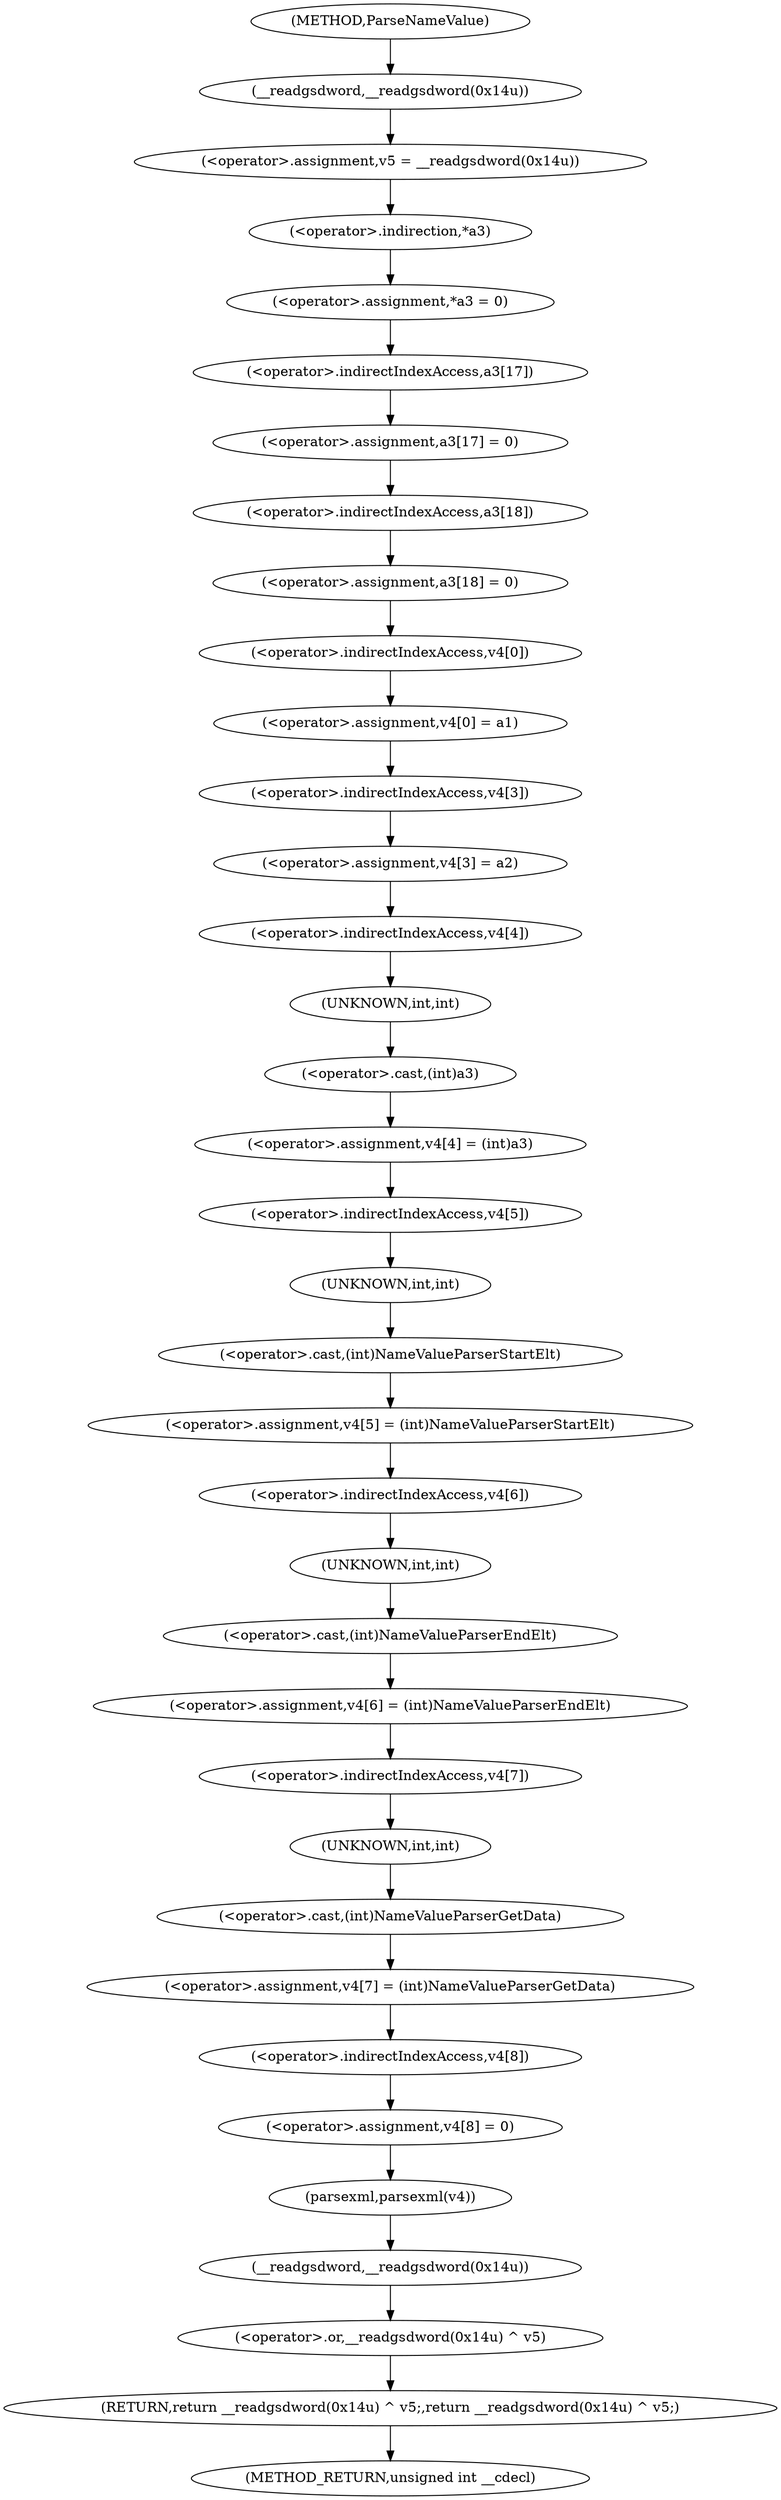 digraph ParseNameValue {  
"1000110" [label = "(<operator>.assignment,v5 = __readgsdword(0x14u))" ]
"1000112" [label = "(__readgsdword,__readgsdword(0x14u))" ]
"1000114" [label = "(<operator>.assignment,*a3 = 0)" ]
"1000115" [label = "(<operator>.indirection,*a3)" ]
"1000118" [label = "(<operator>.assignment,a3[17] = 0)" ]
"1000119" [label = "(<operator>.indirectIndexAccess,a3[17])" ]
"1000123" [label = "(<operator>.assignment,a3[18] = 0)" ]
"1000124" [label = "(<operator>.indirectIndexAccess,a3[18])" ]
"1000128" [label = "(<operator>.assignment,v4[0] = a1)" ]
"1000129" [label = "(<operator>.indirectIndexAccess,v4[0])" ]
"1000133" [label = "(<operator>.assignment,v4[3] = a2)" ]
"1000134" [label = "(<operator>.indirectIndexAccess,v4[3])" ]
"1000138" [label = "(<operator>.assignment,v4[4] = (int)a3)" ]
"1000139" [label = "(<operator>.indirectIndexAccess,v4[4])" ]
"1000142" [label = "(<operator>.cast,(int)a3)" ]
"1000143" [label = "(UNKNOWN,int,int)" ]
"1000145" [label = "(<operator>.assignment,v4[5] = (int)NameValueParserStartElt)" ]
"1000146" [label = "(<operator>.indirectIndexAccess,v4[5])" ]
"1000149" [label = "(<operator>.cast,(int)NameValueParserStartElt)" ]
"1000150" [label = "(UNKNOWN,int,int)" ]
"1000152" [label = "(<operator>.assignment,v4[6] = (int)NameValueParserEndElt)" ]
"1000153" [label = "(<operator>.indirectIndexAccess,v4[6])" ]
"1000156" [label = "(<operator>.cast,(int)NameValueParserEndElt)" ]
"1000157" [label = "(UNKNOWN,int,int)" ]
"1000159" [label = "(<operator>.assignment,v4[7] = (int)NameValueParserGetData)" ]
"1000160" [label = "(<operator>.indirectIndexAccess,v4[7])" ]
"1000163" [label = "(<operator>.cast,(int)NameValueParserGetData)" ]
"1000164" [label = "(UNKNOWN,int,int)" ]
"1000166" [label = "(<operator>.assignment,v4[8] = 0)" ]
"1000167" [label = "(<operator>.indirectIndexAccess,v4[8])" ]
"1000171" [label = "(parsexml,parsexml(v4))" ]
"1000173" [label = "(RETURN,return __readgsdword(0x14u) ^ v5;,return __readgsdword(0x14u) ^ v5;)" ]
"1000174" [label = "(<operator>.or,__readgsdword(0x14u) ^ v5)" ]
"1000175" [label = "(__readgsdword,__readgsdword(0x14u))" ]
"1000103" [label = "(METHOD,ParseNameValue)" ]
"1000178" [label = "(METHOD_RETURN,unsigned int __cdecl)" ]
  "1000110" -> "1000115" 
  "1000112" -> "1000110" 
  "1000114" -> "1000119" 
  "1000115" -> "1000114" 
  "1000118" -> "1000124" 
  "1000119" -> "1000118" 
  "1000123" -> "1000129" 
  "1000124" -> "1000123" 
  "1000128" -> "1000134" 
  "1000129" -> "1000128" 
  "1000133" -> "1000139" 
  "1000134" -> "1000133" 
  "1000138" -> "1000146" 
  "1000139" -> "1000143" 
  "1000142" -> "1000138" 
  "1000143" -> "1000142" 
  "1000145" -> "1000153" 
  "1000146" -> "1000150" 
  "1000149" -> "1000145" 
  "1000150" -> "1000149" 
  "1000152" -> "1000160" 
  "1000153" -> "1000157" 
  "1000156" -> "1000152" 
  "1000157" -> "1000156" 
  "1000159" -> "1000167" 
  "1000160" -> "1000164" 
  "1000163" -> "1000159" 
  "1000164" -> "1000163" 
  "1000166" -> "1000171" 
  "1000167" -> "1000166" 
  "1000171" -> "1000175" 
  "1000173" -> "1000178" 
  "1000174" -> "1000173" 
  "1000175" -> "1000174" 
  "1000103" -> "1000112" 
}
